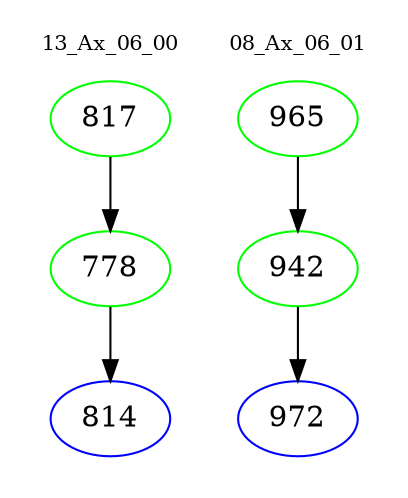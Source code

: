 digraph{
subgraph cluster_0 {
color = white
label = "13_Ax_06_00";
fontsize=10;
T0_817 [label="817", color="green"]
T0_817 -> T0_778 [color="black"]
T0_778 [label="778", color="green"]
T0_778 -> T0_814 [color="black"]
T0_814 [label="814", color="blue"]
}
subgraph cluster_1 {
color = white
label = "08_Ax_06_01";
fontsize=10;
T1_965 [label="965", color="green"]
T1_965 -> T1_942 [color="black"]
T1_942 [label="942", color="green"]
T1_942 -> T1_972 [color="black"]
T1_972 [label="972", color="blue"]
}
}
